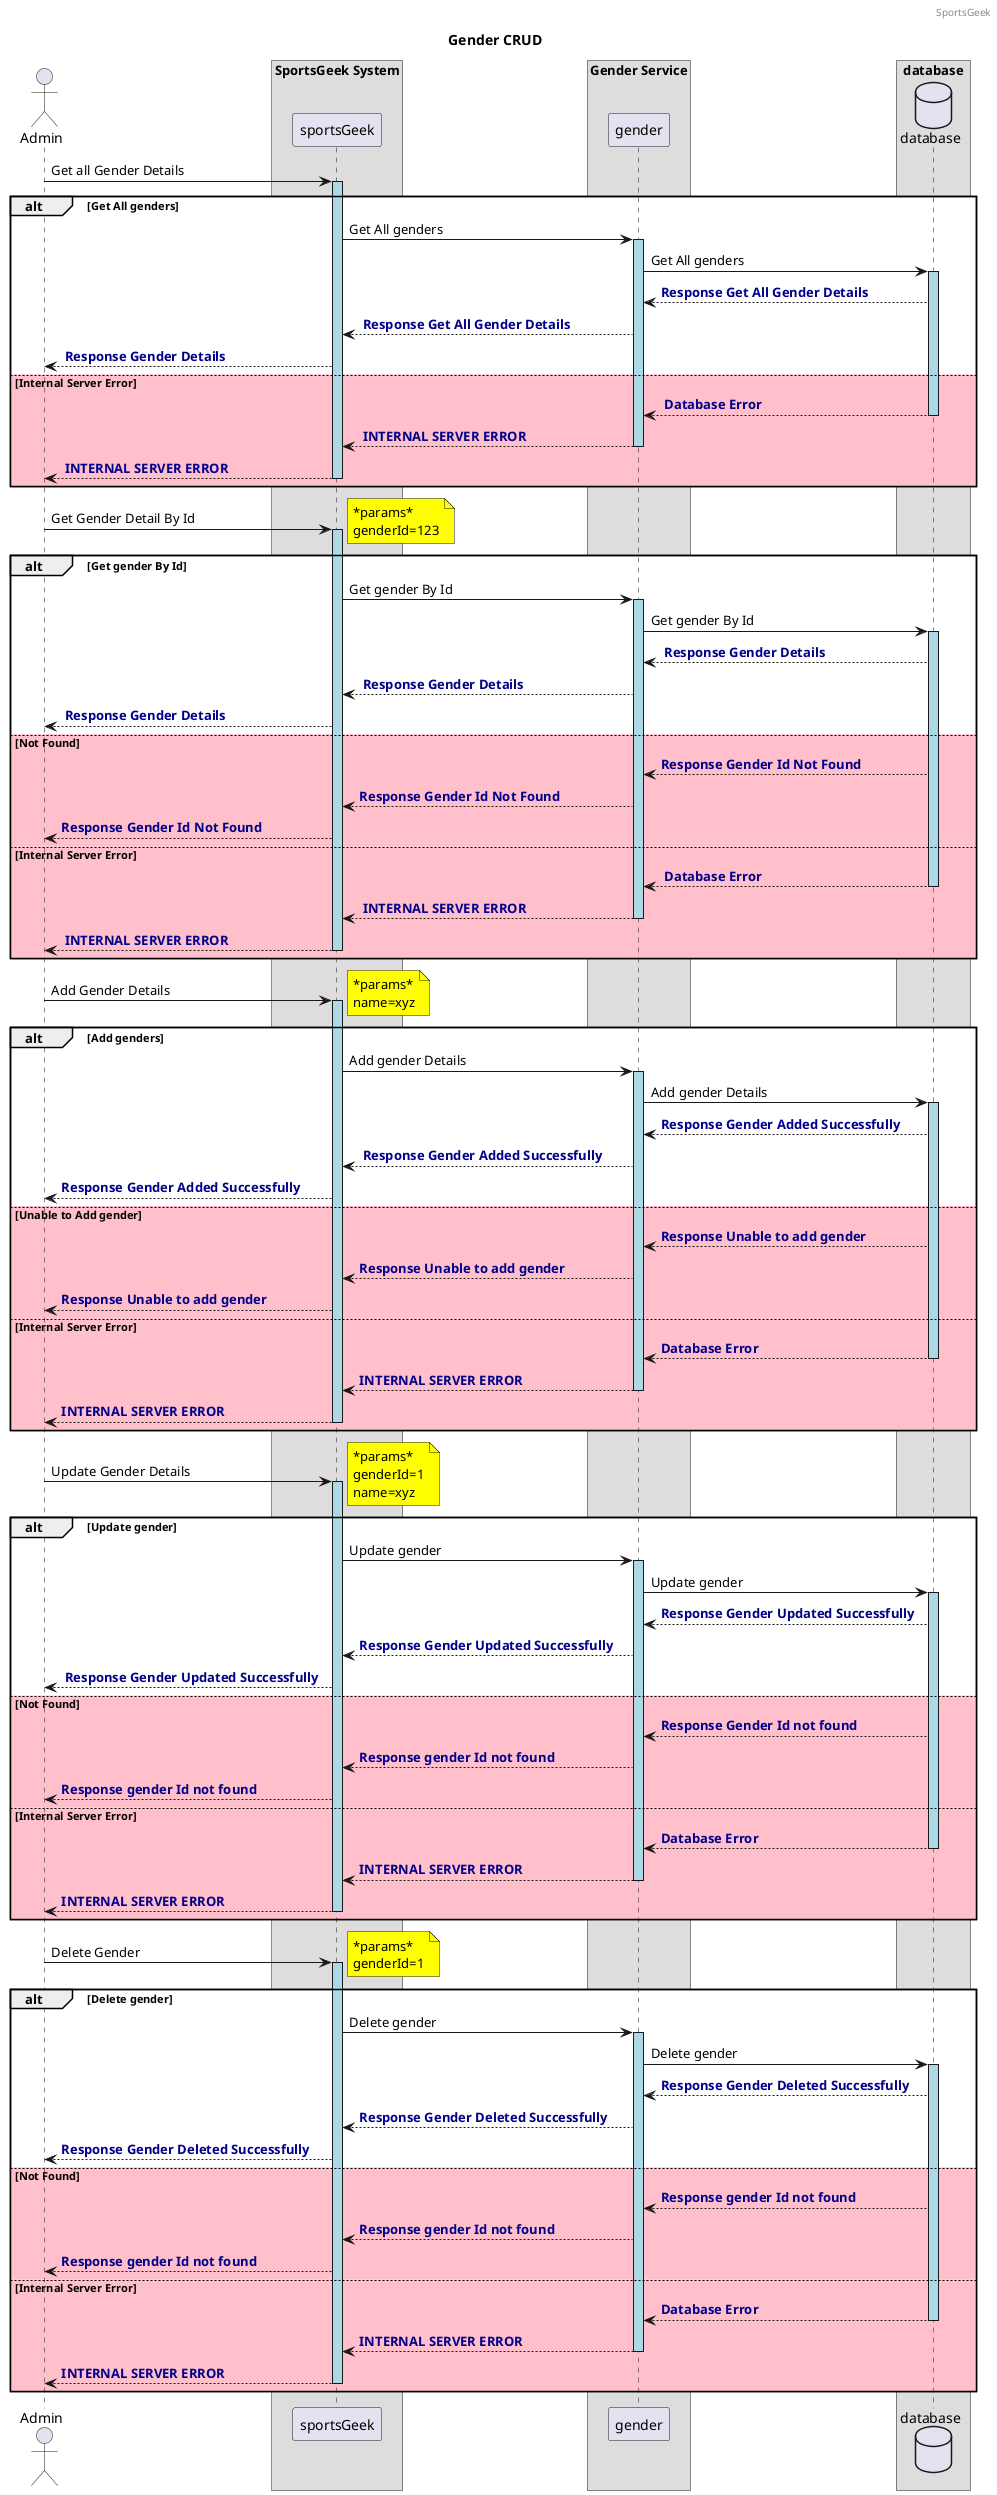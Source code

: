 @startuml
header SportsGeek
title Gender CRUD
skinparam ParticipantPadding 10
skinparam BoxPadding 20
actor Admin
box "SportsGeek System"
 participant sportsGeek
end box
box "Gender Service"
 participant gender
end box
box "database"
    database database
end box

Admin -> sportsGeek: Get all Gender Details
activate "sportsGeek" #lightblue
alt #white Get All genders
    sportsGeek -> "gender" : Get All genders
    activate gender #lightblue
    "gender" -> "database" : Get All genders
    activate "database" #lightblue
    "database" --> "gender" : <font color=darkblue><b>Response Get All Gender Details
    "gender" --> "sportsGeek" : <font color=darkblue><b> Response Get All Gender Details
"sportsGeek" --> Admin : <font color=darkblue><b> Response Gender Details
else #pink Internal Server Error
"database" --> "gender" : <font color=darkblue><b> Database Error
deactivate "database"
"gender" --> "sportsGeek" : <font color=darkblue><b> INTERNAL SERVER ERROR
deactivate "gender"
"sportsGeek" --> Admin : <font color=darkblue><b> INTERNAL SERVER ERROR
deactivate "sportsGeek"
end alt

Admin -> "sportsGeek": Get Gender Detail By Id
activate "sportsGeek" #lightblue
alt #white Get gender By Id
note right #yellow
        *params*
        genderId=123
        end note
    "sportsGeek" -> "gender" : Get gender By Id
    activate gender #lightblue
    "gender" -> "database" : Get gender By Id
        activate "database" #lightblue
    "database" --> "gender" : <font color=darkblue><b> Response Gender Details
"gender" --> "sportsGeek" : <font color=darkblue><b> Response Gender Details
"sportsGeek" --> Admin : <font color=darkblue><b> Response Gender Details
else #pink Not Found
      "database" --> "gender" : <font color=darkblue><b>Response Gender Id Not Found
"gender" --> "sportsGeek" : <font color=darkblue><b>Response Gender Id Not Found
"sportsGeek" --> Admin : <font color=darkblue><b>Response Gender Id Not Found
else #pink Internal Server Error
"database" --> "gender" : <font color=darkblue><b> Database Error
deactivate "database"
"gender" --> "sportsGeek" : <font color=darkblue><b> INTERNAL SERVER ERROR
deactivate "gender"
"sportsGeek" --> Admin : <font color=darkblue><b> INTERNAL SERVER ERROR
deactivate "sportsGeek"
end alt


Admin -> "sportsGeek": Add Gender Details
activate "sportsGeek" #lightblue
note right #yellow
        *params*
        name=xyz
        end note
alt #white Add genders
    "sportsGeek" -> "gender" : Add gender Details
    activate gender #lightblue
    gender -> "database" : Add gender Details
    activate "database" #lightblue
    "database" --> "gender" : <font color=darkblue><b>Response Gender Added Successfully
"gender" --> "sportsGeek" : <font color=darkblue><b> Response Gender Added Successfully
"sportsGeek" --> Admin : <font color=darkblue><b>Response Gender Added Successfully
else #pink Unable to Add gender
"database" --> "gender" : <font color=darkblue><b>Response Unable to add gender
"gender" --> "sportsGeek" : <font color=darkblue><b>Response Unable to add gender
"sportsGeek" --> Admin : <font color=darkblue><b>Response Unable to add gender
else #pink Internal Server Error
"database" --> "gender" : <font color=darkblue><b>Database Error
deactivate "database"
"gender" --> "sportsGeek" : <font color=darkblue><b>INTERNAL SERVER ERROR
deactivate "gender"
"sportsGeek" --> Admin : <font color=darkblue><b>INTERNAL SERVER ERROR
deactivate "sportsGeek"
end alt

Admin -> "sportsGeek": Update Gender Details
activate "sportsGeek" #lightblue
note right #yellow
        *params*
        genderId=1
        name=xyz
        end note
alt #white Update gender
    "sportsGeek" -> "gender" : Update gender
    activate gender #lightblue
    gender -> "database" : Update gender
    activate "database" #lightblue
    "database" --> "gender" : <font color=darkblue><b>Response Gender Updated Successfully
"gender" --> "sportsGeek" : <font color=darkblue><b>Response Gender Updated Successfully
"sportsGeek" --> Admin : <font color=darkblue><b> Response Gender Updated Successfully
else #pink Not Found
"database" --> "gender" : <font color=darkblue><b>Response Gender Id not found
"gender" --> "sportsGeek" : <font color=darkblue><b>Response gender Id not found
"sportsGeek" --> Admin : <font color=darkblue><b>Response gender Id not found
else #pink Internal Server Error
"database" --> "gender" : <font color=darkblue><b>Database Error
deactivate "database"
"gender" --> "sportsGeek" : <font color=darkblue><b>INTERNAL SERVER ERROR
deactivate "gender"
"sportsGeek" --> Admin : <font color=darkblue><b>INTERNAL SERVER ERROR
deactivate "sportsGeek"
end alt

Admin -> "sportsGeek": Delete Gender
activate "sportsGeek" #lightblue
note right #yellow
        *params*
        genderId=1
        end note
alt #white Delete gender
    "sportsGeek" -> "gender" : Delete gender
    activate gender #lightblue
    gender -> "database" : Delete gender
    activate "database" #lightblue
    "database" --> "gender" : <font color=darkblue><b>Response Gender Deleted Successfully
"gender" --> "sportsGeek" : <font color=darkblue><b>Response Gender Deleted Successfully
"sportsGeek" --> Admin : <font color=darkblue><b>Response Gender Deleted Successfully
else #pink Not Found
"database" --> "gender" : <font color=darkblue><b>Response gender Id not found
"gender" --> "sportsGeek" : <font color=darkblue><b>Response gender Id not found
"sportsGeek" --> Admin : <font color=darkblue><b>Response gender Id not found
else #pink Internal Server Error
"database" --> "gender" : <font color=darkblue><b>Database Error
deactivate "database"
"gender" --> "sportsGeek" : <font color=darkblue><b>INTERNAL SERVER ERROR
deactivate "gender"
"sportsGeek" --> Admin : <font color=darkblue><b>INTERNAL SERVER ERROR
deactivate "sportsGeek"
end alt
@enduml